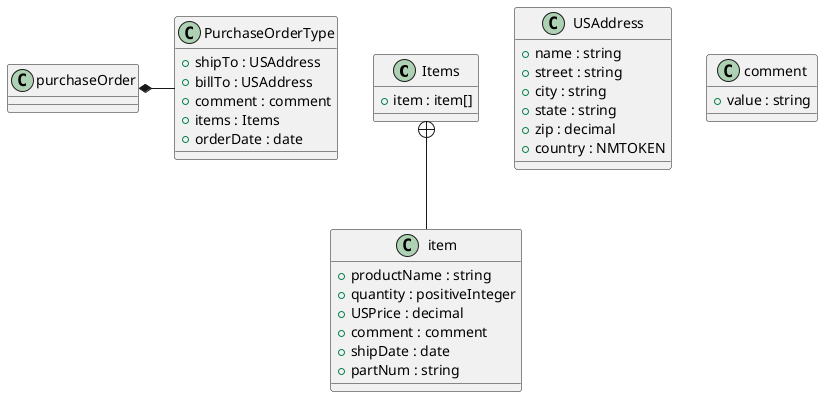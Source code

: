 @startuml

class Items {
    +item : item[]
}
Items +-- item
class item {
    +productName : string
    +quantity : positiveInteger
    +USPrice : decimal
    +comment : comment
    +shipDate : date
    +partNum : string
}
class PurchaseOrderType {
    +shipTo : USAddress
    +billTo : USAddress
    +comment : comment
    +items : Items
    +orderDate : date
}
class USAddress {
    +name : string
    +street : string
    +city : string
    +state : string
    +zip : decimal
    +country : NMTOKEN
}
class comment {
    +value : string
}
class purchaseOrder {
}
purchaseOrder *- PurchaseOrderType

@enduml
